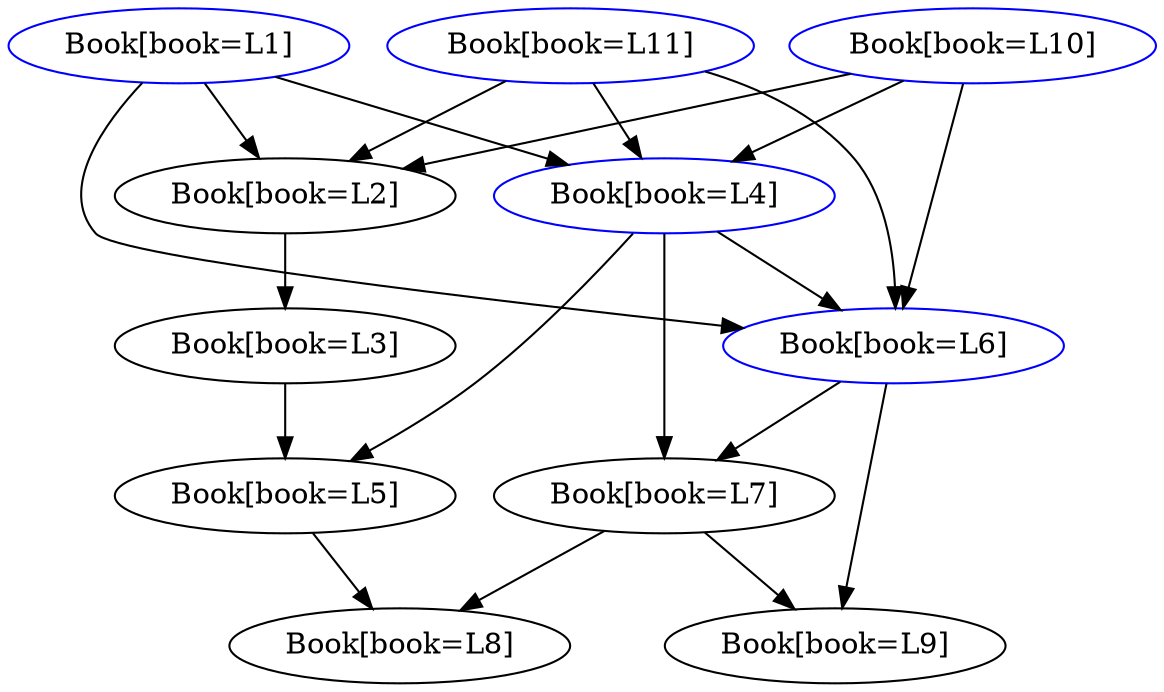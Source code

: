 strict digraph G {
  1 [ color="blue" label="Book[book=L1]" ];
  2 [ color="black" label="Book[book=L2]" ];
  3 [ color="black" label="Book[book=L3]" ];
  4 [ color="blue" label="Book[book=L4]" ];
  5 [ color="black" label="Book[book=L5]" ];
  6 [ color="blue" label="Book[book=L6]" ];
  7 [ color="black" label="Book[book=L7]" ];
  8 [ color="black" label="Book[book=L8]" ];
  9 [ color="black" label="Book[book=L9]" ];
  10 [ color="blue" label="Book[book=L10]" ];
  11 [ color="blue" label="Book[book=L11]" ];
  1 -> 6 [ color="black" ];
  1 -> 2 [ color="black" ];
  1 -> 4 [ color="black" ];
  4 -> 7 [ color="black" ];
  4 -> 5 [ color="black" ];
  4 -> 6 [ color="black" ];
  5 -> 8 [ color="black" ];
  6 -> 9 [ color="black" ];
  6 -> 7 [ color="black" ];
  7 -> 8 [ color="black" ];
  7 -> 9 [ color="black" ];
  2 -> 3 [ color="black" ];
  3 -> 5 [ color="black" ];
  10 -> 6 [ color="black" ];
  10 -> 2 [ color="black" ];
  10 -> 4 [ color="black" ];
  11 -> 6 [ color="black" ];
  11 -> 2 [ color="black" ];
  11 -> 4 [ color="black" ];
}

